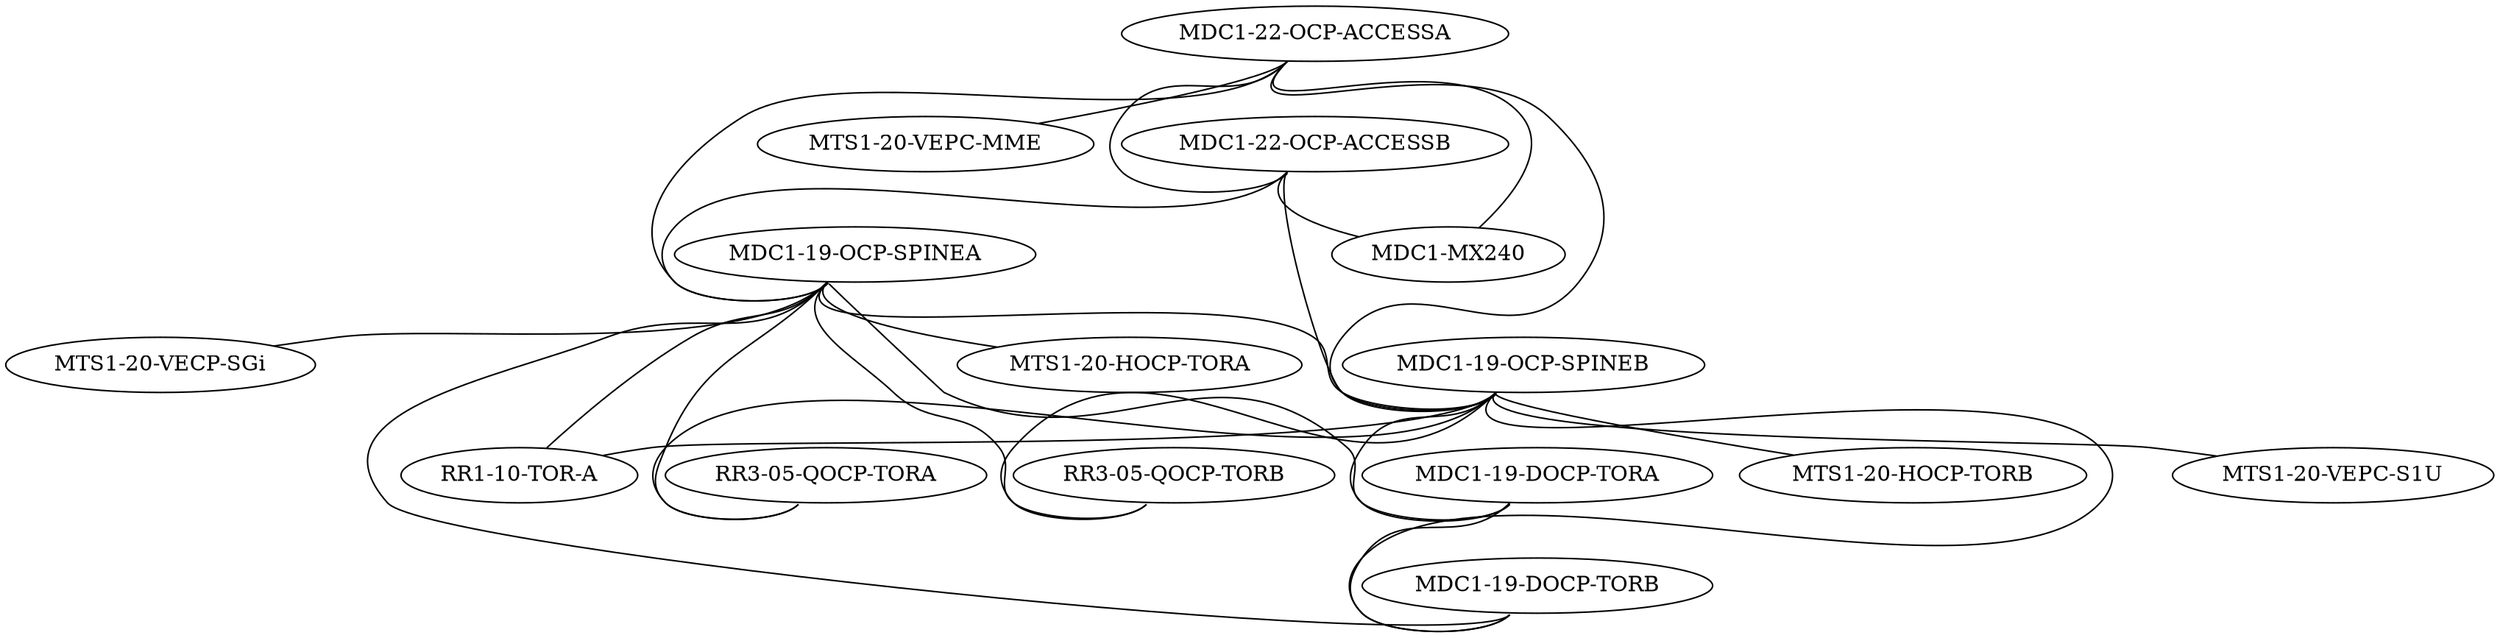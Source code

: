 # generic example - cumulus@leaf1$ cat /etc/ptm.d/topology.dot
graph G {
  graph [hostidtype="hostname", version="1:0"];
    "MDC1-22-OCP-ACCESSA":"swp1" -- "MDC1-22-OCP-ACCESSB":"swp1";
    "MDC1-22-OCP-ACCESSA":"swp43" -- "MTS1-20-VEPC-MME":"Gi1/0/25";
    "MDC1-22-OCP-ACCESSA":"swp48" -- "MDC1-MX240":"xe-2/2/0";
    "MDC1-22-OCP-ACCESSA":"swp49" -- "MDC1-19-OCP-SPINEA":"swp31";
    "MDC1-22-OCP-ACCESSA":"swp50" -- "MDC1-19-OCP-SPINEB":"swp31";
    "MDC1-22-OCP-ACCESSB":"swp48" -- "MDC1-MX240":"xe-2/3/0";
    "MDC1-22-OCP-ACCESSB":"swp49" -- "MDC1-19-OCP-SPINEA":"swp32";
    "MDC1-22-OCP-ACCESSB":"swp50" -- "MDC1-19-OCP-SPINEB":"swp32";
    "MDC1-19-OCP-SPINEA":"swp1" -- "MDC1-19-OCP-SPINEB":"swp1";
    "MDC1-19-OCP-SPINEA":"swp23" -- "MTS1-20-HOCP-TORA":"eth54";
    "MDC1-19-OCP-SPINEA":"swp25" -- "MTS1-20-VECP-SGi":"et1/2/5";
    "MDC1-19-OCP-SPINEA":"swp26" -- "RR1-10-TOR-A":"et51/1";
    "MDC1-19-OCP-SPINEA":"swp27" -- "RR3-05-QOCP-TORA":"swp49";
    "MDC1-19-OCP-SPINEA":"swp28" -- "RR3-05-QOCP-TORB":"swp49";
    "MDC1-19-OCP-SPINEA":"swp29" -- "MDC1-19-DOCP-TORA":"swp49";
    "MDC1-19-OCP-SPINEA":"swp30" -- "MDC1-19-DOCP-TORB":"swp49";
    "MDC1-19-OCP-SPINEB":"swp23" -- "MTS1-20-HOCP-TORB":"54";
    "MDC1-19-OCP-SPINEB":"swp25" -- "MTS1-20-VEPC-S1U":"Et1/2/5";
    "MDC1-19-OCP-SPINEB":"swp26" -- "RR1-10-TOR-A":"et51/1";
    "MDC1-19-OCP-SPINEB":"swp27" -- "RR3-05-QOCP-TORA":"swp50";
    "MDC1-19-OCP-SPINEB":"swp28" -- "RR3-05-QOCP-TORB":"swp50";
    "MDC1-19-OCP-SPINEB":"swp29" -- "MDC1-19-DOCP-TORA":"swp50";
    "MDC1-19-OCP-SPINEB":"swp30" -- "MDC1-19-DOCP-TORB":"swp50";
    "MDC1-19-DOCP-TORA":"swp47" -- "MDC1-19-DOCP-TORB":"swp47";
}